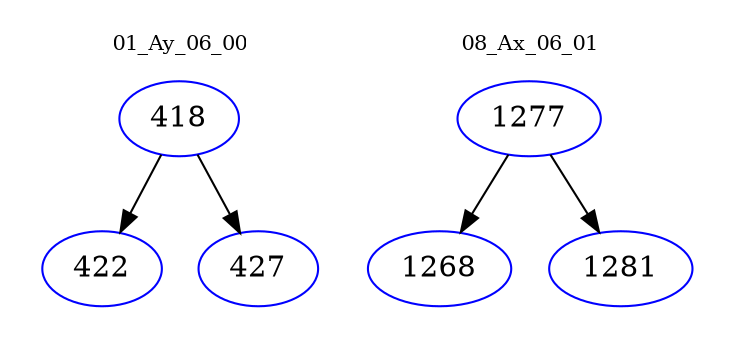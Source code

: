 digraph{
subgraph cluster_0 {
color = white
label = "01_Ay_06_00";
fontsize=10;
T0_418 [label="418", color="blue"]
T0_418 -> T0_422 [color="black"]
T0_422 [label="422", color="blue"]
T0_418 -> T0_427 [color="black"]
T0_427 [label="427", color="blue"]
}
subgraph cluster_1 {
color = white
label = "08_Ax_06_01";
fontsize=10;
T1_1277 [label="1277", color="blue"]
T1_1277 -> T1_1268 [color="black"]
T1_1268 [label="1268", color="blue"]
T1_1277 -> T1_1281 [color="black"]
T1_1281 [label="1281", color="blue"]
}
}
